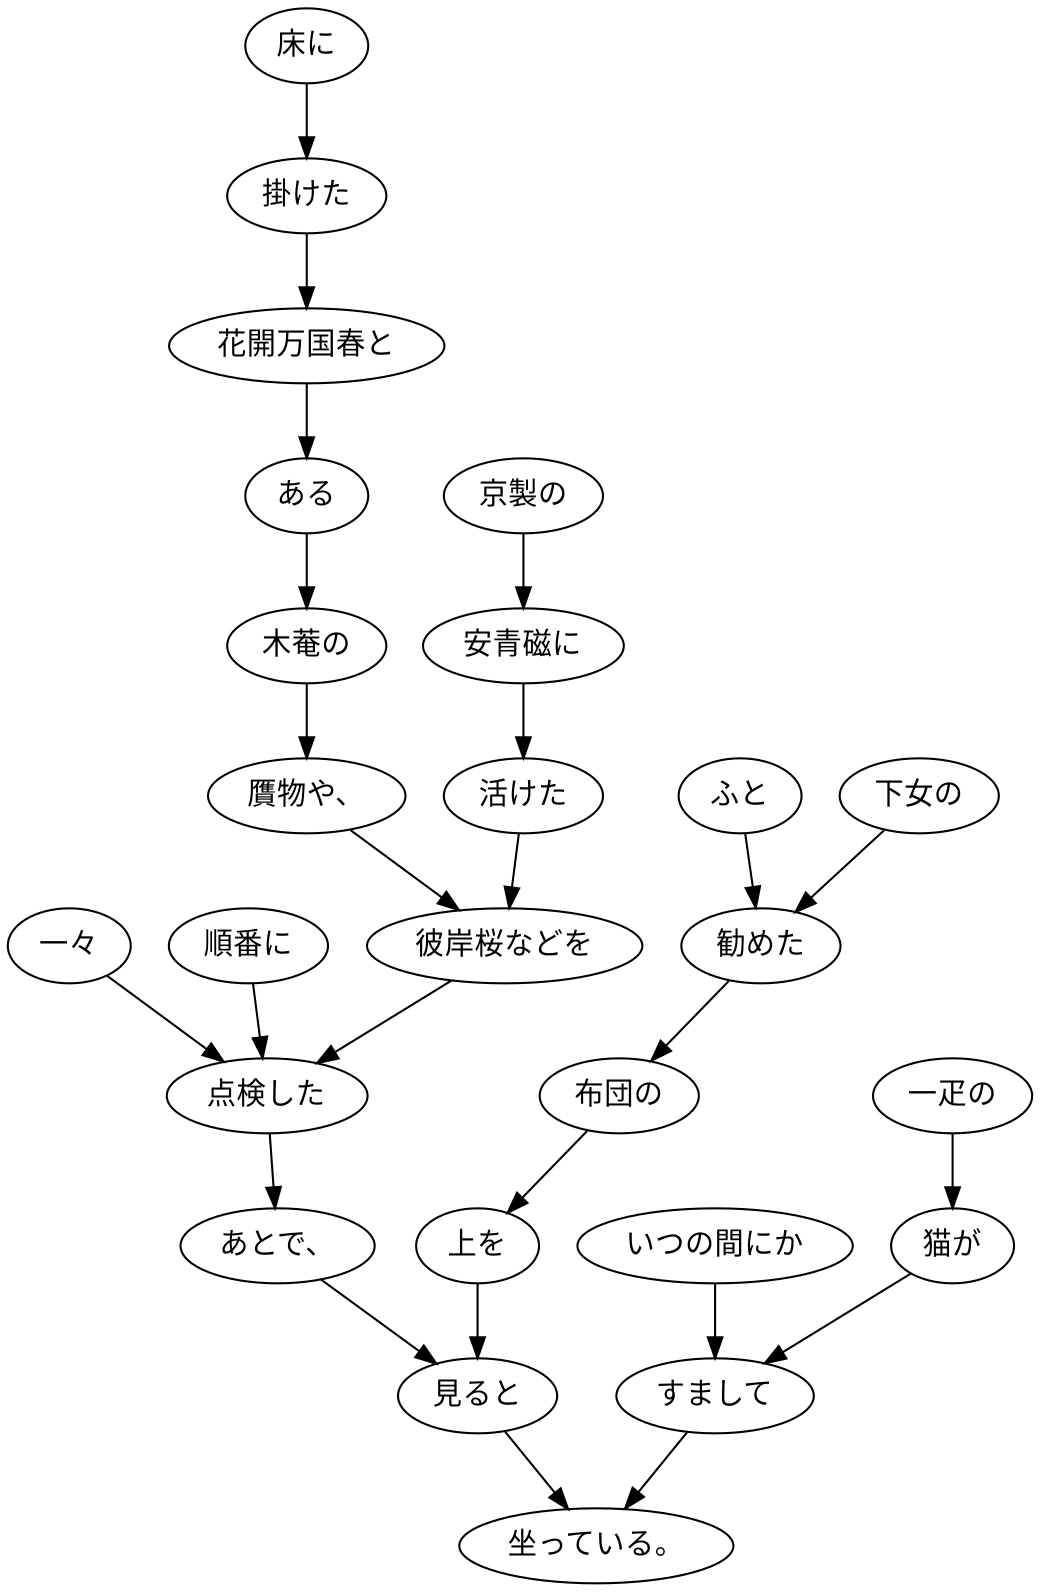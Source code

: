 digraph graph2279 {
	node0 [label="床に"];
	node1 [label="掛けた"];
	node2 [label="花開万国春と"];
	node3 [label="ある"];
	node4 [label="木菴の"];
	node5 [label="贋物や、"];
	node6 [label="京製の"];
	node7 [label="安青磁に"];
	node8 [label="活けた"];
	node9 [label="彼岸桜などを"];
	node10 [label="一々"];
	node11 [label="順番に"];
	node12 [label="点検した"];
	node13 [label="あとで、"];
	node14 [label="ふと"];
	node15 [label="下女の"];
	node16 [label="勧めた"];
	node17 [label="布団の"];
	node18 [label="上を"];
	node19 [label="見ると"];
	node20 [label="いつの間にか"];
	node21 [label="一疋の"];
	node22 [label="猫が"];
	node23 [label="すまして"];
	node24 [label="坐っている。"];
	node0 -> node1;
	node1 -> node2;
	node2 -> node3;
	node3 -> node4;
	node4 -> node5;
	node5 -> node9;
	node6 -> node7;
	node7 -> node8;
	node8 -> node9;
	node9 -> node12;
	node10 -> node12;
	node11 -> node12;
	node12 -> node13;
	node13 -> node19;
	node14 -> node16;
	node15 -> node16;
	node16 -> node17;
	node17 -> node18;
	node18 -> node19;
	node19 -> node24;
	node20 -> node23;
	node21 -> node22;
	node22 -> node23;
	node23 -> node24;
}
